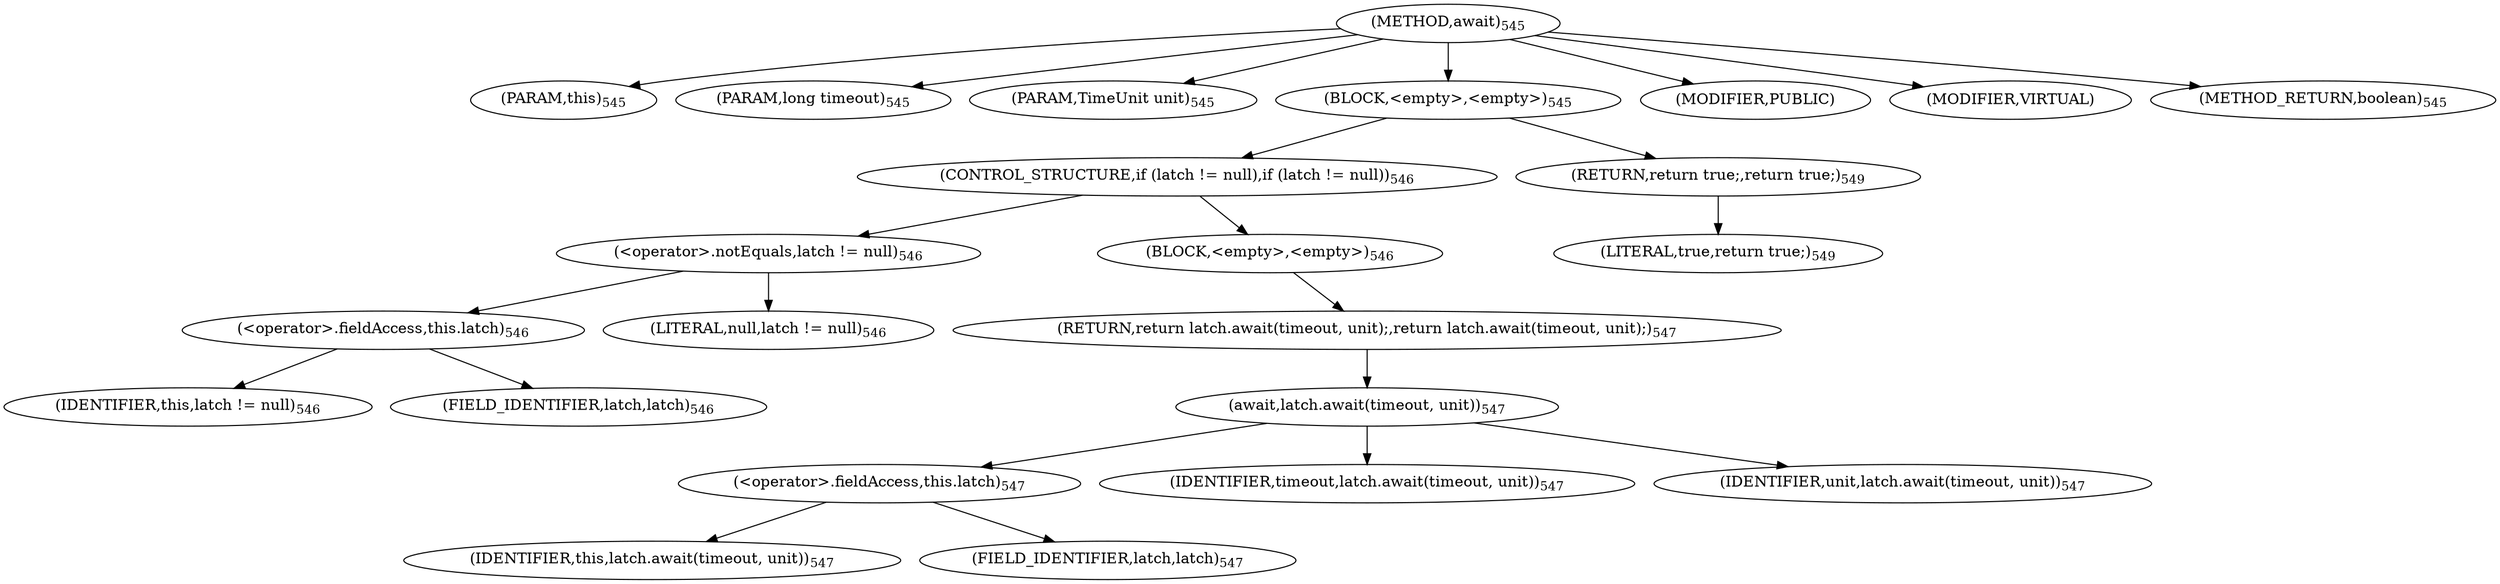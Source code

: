 digraph "await" {  
"1510" [label = <(METHOD,await)<SUB>545</SUB>> ]
"1511" [label = <(PARAM,this)<SUB>545</SUB>> ]
"1512" [label = <(PARAM,long timeout)<SUB>545</SUB>> ]
"1513" [label = <(PARAM,TimeUnit unit)<SUB>545</SUB>> ]
"1514" [label = <(BLOCK,&lt;empty&gt;,&lt;empty&gt;)<SUB>545</SUB>> ]
"1515" [label = <(CONTROL_STRUCTURE,if (latch != null),if (latch != null))<SUB>546</SUB>> ]
"1516" [label = <(&lt;operator&gt;.notEquals,latch != null)<SUB>546</SUB>> ]
"1517" [label = <(&lt;operator&gt;.fieldAccess,this.latch)<SUB>546</SUB>> ]
"1518" [label = <(IDENTIFIER,this,latch != null)<SUB>546</SUB>> ]
"1519" [label = <(FIELD_IDENTIFIER,latch,latch)<SUB>546</SUB>> ]
"1520" [label = <(LITERAL,null,latch != null)<SUB>546</SUB>> ]
"1521" [label = <(BLOCK,&lt;empty&gt;,&lt;empty&gt;)<SUB>546</SUB>> ]
"1522" [label = <(RETURN,return latch.await(timeout, unit);,return latch.await(timeout, unit);)<SUB>547</SUB>> ]
"1523" [label = <(await,latch.await(timeout, unit))<SUB>547</SUB>> ]
"1524" [label = <(&lt;operator&gt;.fieldAccess,this.latch)<SUB>547</SUB>> ]
"1525" [label = <(IDENTIFIER,this,latch.await(timeout, unit))<SUB>547</SUB>> ]
"1526" [label = <(FIELD_IDENTIFIER,latch,latch)<SUB>547</SUB>> ]
"1527" [label = <(IDENTIFIER,timeout,latch.await(timeout, unit))<SUB>547</SUB>> ]
"1528" [label = <(IDENTIFIER,unit,latch.await(timeout, unit))<SUB>547</SUB>> ]
"1529" [label = <(RETURN,return true;,return true;)<SUB>549</SUB>> ]
"1530" [label = <(LITERAL,true,return true;)<SUB>549</SUB>> ]
"1531" [label = <(MODIFIER,PUBLIC)> ]
"1532" [label = <(MODIFIER,VIRTUAL)> ]
"1533" [label = <(METHOD_RETURN,boolean)<SUB>545</SUB>> ]
  "1510" -> "1511" 
  "1510" -> "1512" 
  "1510" -> "1513" 
  "1510" -> "1514" 
  "1510" -> "1531" 
  "1510" -> "1532" 
  "1510" -> "1533" 
  "1514" -> "1515" 
  "1514" -> "1529" 
  "1515" -> "1516" 
  "1515" -> "1521" 
  "1516" -> "1517" 
  "1516" -> "1520" 
  "1517" -> "1518" 
  "1517" -> "1519" 
  "1521" -> "1522" 
  "1522" -> "1523" 
  "1523" -> "1524" 
  "1523" -> "1527" 
  "1523" -> "1528" 
  "1524" -> "1525" 
  "1524" -> "1526" 
  "1529" -> "1530" 
}
